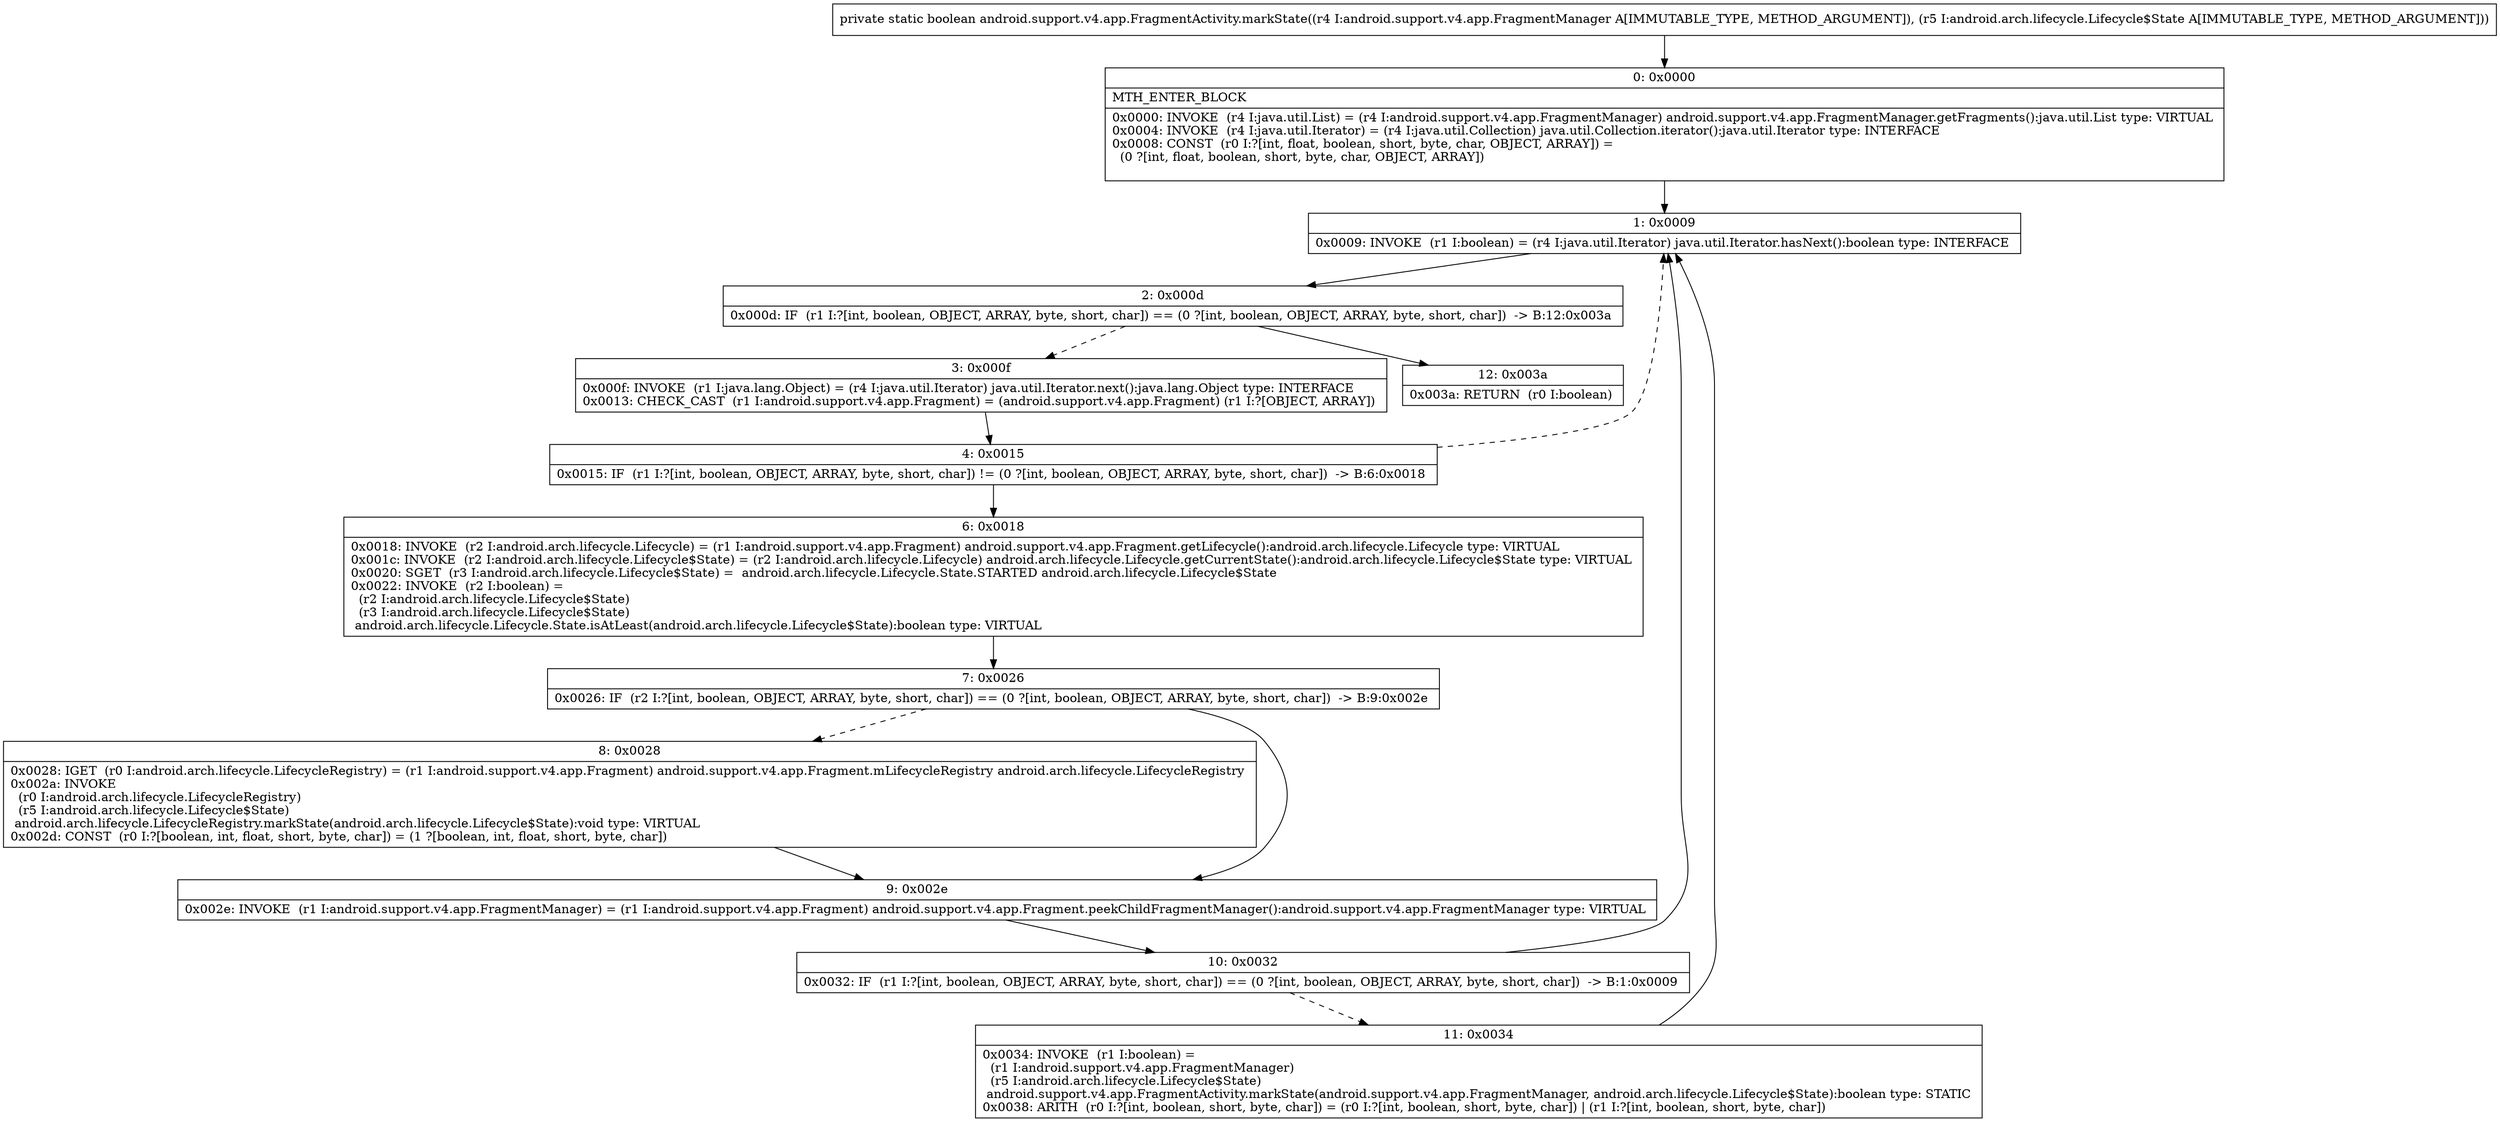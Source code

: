 digraph "CFG forandroid.support.v4.app.FragmentActivity.markState(Landroid\/support\/v4\/app\/FragmentManager;Landroid\/arch\/lifecycle\/Lifecycle$State;)Z" {
Node_0 [shape=record,label="{0\:\ 0x0000|MTH_ENTER_BLOCK\l|0x0000: INVOKE  (r4 I:java.util.List) = (r4 I:android.support.v4.app.FragmentManager) android.support.v4.app.FragmentManager.getFragments():java.util.List type: VIRTUAL \l0x0004: INVOKE  (r4 I:java.util.Iterator) = (r4 I:java.util.Collection) java.util.Collection.iterator():java.util.Iterator type: INTERFACE \l0x0008: CONST  (r0 I:?[int, float, boolean, short, byte, char, OBJECT, ARRAY]) = \l  (0 ?[int, float, boolean, short, byte, char, OBJECT, ARRAY])\l \l}"];
Node_1 [shape=record,label="{1\:\ 0x0009|0x0009: INVOKE  (r1 I:boolean) = (r4 I:java.util.Iterator) java.util.Iterator.hasNext():boolean type: INTERFACE \l}"];
Node_2 [shape=record,label="{2\:\ 0x000d|0x000d: IF  (r1 I:?[int, boolean, OBJECT, ARRAY, byte, short, char]) == (0 ?[int, boolean, OBJECT, ARRAY, byte, short, char])  \-\> B:12:0x003a \l}"];
Node_3 [shape=record,label="{3\:\ 0x000f|0x000f: INVOKE  (r1 I:java.lang.Object) = (r4 I:java.util.Iterator) java.util.Iterator.next():java.lang.Object type: INTERFACE \l0x0013: CHECK_CAST  (r1 I:android.support.v4.app.Fragment) = (android.support.v4.app.Fragment) (r1 I:?[OBJECT, ARRAY]) \l}"];
Node_4 [shape=record,label="{4\:\ 0x0015|0x0015: IF  (r1 I:?[int, boolean, OBJECT, ARRAY, byte, short, char]) != (0 ?[int, boolean, OBJECT, ARRAY, byte, short, char])  \-\> B:6:0x0018 \l}"];
Node_6 [shape=record,label="{6\:\ 0x0018|0x0018: INVOKE  (r2 I:android.arch.lifecycle.Lifecycle) = (r1 I:android.support.v4.app.Fragment) android.support.v4.app.Fragment.getLifecycle():android.arch.lifecycle.Lifecycle type: VIRTUAL \l0x001c: INVOKE  (r2 I:android.arch.lifecycle.Lifecycle$State) = (r2 I:android.arch.lifecycle.Lifecycle) android.arch.lifecycle.Lifecycle.getCurrentState():android.arch.lifecycle.Lifecycle$State type: VIRTUAL \l0x0020: SGET  (r3 I:android.arch.lifecycle.Lifecycle$State) =  android.arch.lifecycle.Lifecycle.State.STARTED android.arch.lifecycle.Lifecycle$State \l0x0022: INVOKE  (r2 I:boolean) = \l  (r2 I:android.arch.lifecycle.Lifecycle$State)\l  (r3 I:android.arch.lifecycle.Lifecycle$State)\l android.arch.lifecycle.Lifecycle.State.isAtLeast(android.arch.lifecycle.Lifecycle$State):boolean type: VIRTUAL \l}"];
Node_7 [shape=record,label="{7\:\ 0x0026|0x0026: IF  (r2 I:?[int, boolean, OBJECT, ARRAY, byte, short, char]) == (0 ?[int, boolean, OBJECT, ARRAY, byte, short, char])  \-\> B:9:0x002e \l}"];
Node_8 [shape=record,label="{8\:\ 0x0028|0x0028: IGET  (r0 I:android.arch.lifecycle.LifecycleRegistry) = (r1 I:android.support.v4.app.Fragment) android.support.v4.app.Fragment.mLifecycleRegistry android.arch.lifecycle.LifecycleRegistry \l0x002a: INVOKE  \l  (r0 I:android.arch.lifecycle.LifecycleRegistry)\l  (r5 I:android.arch.lifecycle.Lifecycle$State)\l android.arch.lifecycle.LifecycleRegistry.markState(android.arch.lifecycle.Lifecycle$State):void type: VIRTUAL \l0x002d: CONST  (r0 I:?[boolean, int, float, short, byte, char]) = (1 ?[boolean, int, float, short, byte, char]) \l}"];
Node_9 [shape=record,label="{9\:\ 0x002e|0x002e: INVOKE  (r1 I:android.support.v4.app.FragmentManager) = (r1 I:android.support.v4.app.Fragment) android.support.v4.app.Fragment.peekChildFragmentManager():android.support.v4.app.FragmentManager type: VIRTUAL \l}"];
Node_10 [shape=record,label="{10\:\ 0x0032|0x0032: IF  (r1 I:?[int, boolean, OBJECT, ARRAY, byte, short, char]) == (0 ?[int, boolean, OBJECT, ARRAY, byte, short, char])  \-\> B:1:0x0009 \l}"];
Node_11 [shape=record,label="{11\:\ 0x0034|0x0034: INVOKE  (r1 I:boolean) = \l  (r1 I:android.support.v4.app.FragmentManager)\l  (r5 I:android.arch.lifecycle.Lifecycle$State)\l android.support.v4.app.FragmentActivity.markState(android.support.v4.app.FragmentManager, android.arch.lifecycle.Lifecycle$State):boolean type: STATIC \l0x0038: ARITH  (r0 I:?[int, boolean, short, byte, char]) = (r0 I:?[int, boolean, short, byte, char]) \| (r1 I:?[int, boolean, short, byte, char]) \l}"];
Node_12 [shape=record,label="{12\:\ 0x003a|0x003a: RETURN  (r0 I:boolean) \l}"];
MethodNode[shape=record,label="{private static boolean android.support.v4.app.FragmentActivity.markState((r4 I:android.support.v4.app.FragmentManager A[IMMUTABLE_TYPE, METHOD_ARGUMENT]), (r5 I:android.arch.lifecycle.Lifecycle$State A[IMMUTABLE_TYPE, METHOD_ARGUMENT])) }"];
MethodNode -> Node_0;
Node_0 -> Node_1;
Node_1 -> Node_2;
Node_2 -> Node_3[style=dashed];
Node_2 -> Node_12;
Node_3 -> Node_4;
Node_4 -> Node_6;
Node_4 -> Node_1[style=dashed];
Node_6 -> Node_7;
Node_7 -> Node_8[style=dashed];
Node_7 -> Node_9;
Node_8 -> Node_9;
Node_9 -> Node_10;
Node_10 -> Node_1;
Node_10 -> Node_11[style=dashed];
Node_11 -> Node_1;
}


